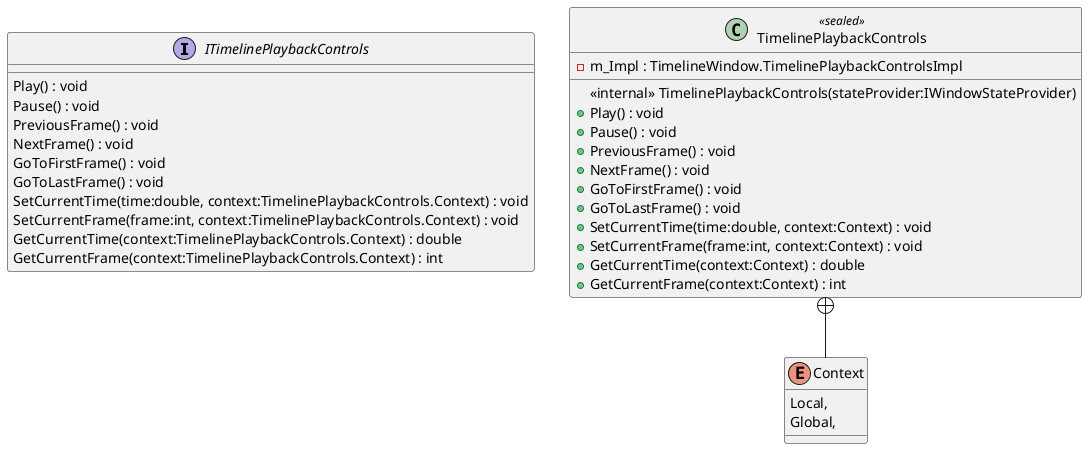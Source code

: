 @startuml
interface ITimelinePlaybackControls {
    Play() : void
    Pause() : void
    PreviousFrame() : void
    NextFrame() : void
    GoToFirstFrame() : void
    GoToLastFrame() : void
    SetCurrentTime(time:double, context:TimelinePlaybackControls.Context) : void
    SetCurrentFrame(frame:int, context:TimelinePlaybackControls.Context) : void
    GetCurrentTime(context:TimelinePlaybackControls.Context) : double
    GetCurrentFrame(context:TimelinePlaybackControls.Context) : int
}
class TimelinePlaybackControls <<sealed>> {
    - m_Impl : TimelineWindow.TimelinePlaybackControlsImpl
    <<internal>> TimelinePlaybackControls(stateProvider:IWindowStateProvider)
    + Play() : void
    + Pause() : void
    + PreviousFrame() : void
    + NextFrame() : void
    + GoToFirstFrame() : void
    + GoToLastFrame() : void
    + SetCurrentTime(time:double, context:Context) : void
    + SetCurrentFrame(frame:int, context:Context) : void
    + GetCurrentTime(context:Context) : double
    + GetCurrentFrame(context:Context) : int
}
enum Context {
    Local,
    Global,
}
TimelinePlaybackControls +-- Context
@enduml
